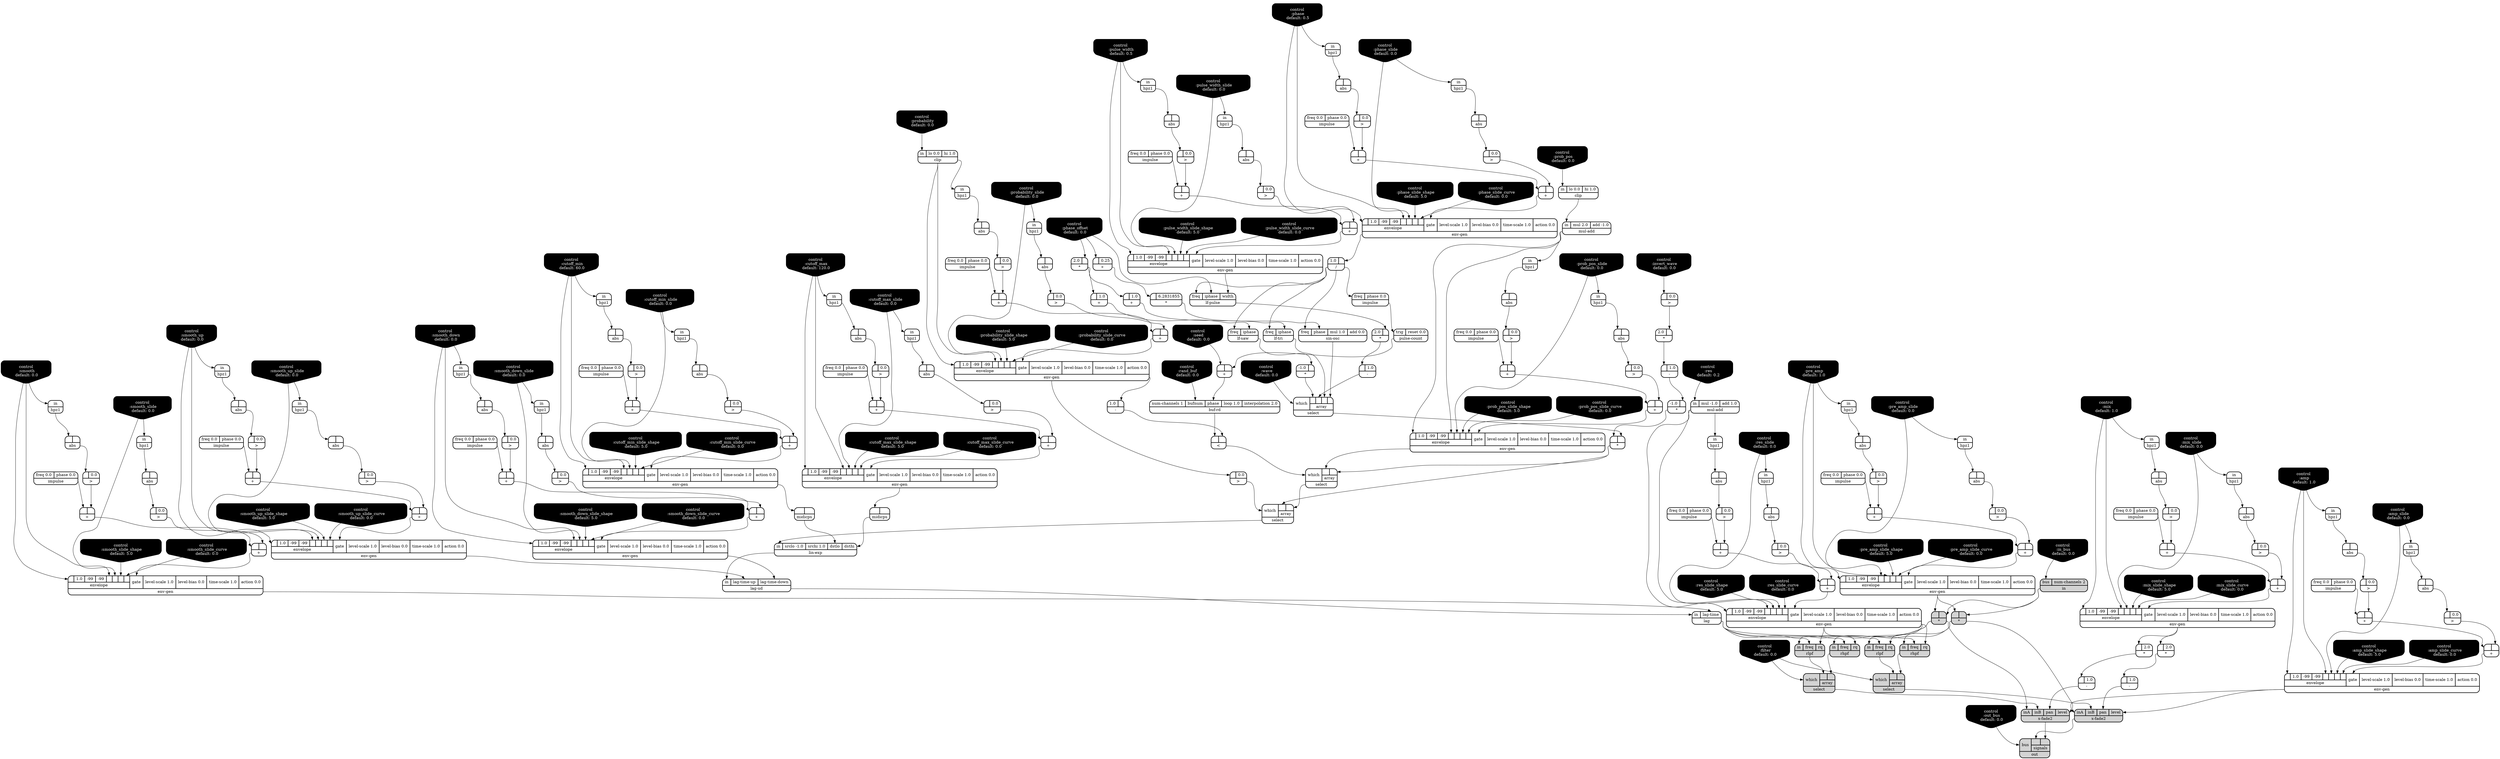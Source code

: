 digraph synthdef {
114 [label = "{{ <a> |<b> } |<__UG_NAME__>* }" style="filled, bold, rounded"  shape=record rankdir=LR];
150 [label = "{{ <a> 2.0|<b> } |<__UG_NAME__>* }" style="bold, rounded" shape=record rankdir=LR];
152 [label = "{{ <a> -1.0|<b> } |<__UG_NAME__>* }" style="bold, rounded" shape=record rankdir=LR];
170 [label = "{{ <a> 2.0|<b> } |<__UG_NAME__>* }" style="bold, rounded" shape=record rankdir=LR];
173 [label = "{{ <a> -1.0|<b> } |<__UG_NAME__>* }" style="bold, rounded" shape=record rankdir=LR];
184 [label = "{{ <a> 2.0|<b> } |<__UG_NAME__>* }" style="bold, rounded" shape=record rankdir=LR];
189 [label = "{{ <a> |<b> 6.2831855} |<__UG_NAME__>* }" style="bold, rounded" shape=record rankdir=LR];
192 [label = "{{ <a> |<b> } |<__UG_NAME__>* }" style="bold, rounded" shape=record rankdir=LR];
229 [label = "{{ <a> |<b> 2.0} |<__UG_NAME__>* }" style="bold, rounded" shape=record rankdir=LR];
232 [label = "{{ <a> |<b> } |<__UG_NAME__>* }" style="filled, bold, rounded"  shape=record rankdir=LR];
236 [label = "{{ <a> |<b> 2.0} |<__UG_NAME__>* }" style="bold, rounded" shape=record rankdir=LR];
65 [label = "{{ <a> |<b> } |<__UG_NAME__>+ }" style="bold, rounded" shape=record rankdir=LR];
69 [label = "{{ <a> |<b> } |<__UG_NAME__>+ }" style="bold, rounded" shape=record rankdir=LR];
79 [label = "{{ <a> |<b> } |<__UG_NAME__>+ }" style="bold, rounded" shape=record rankdir=LR];
83 [label = "{{ <a> |<b> } |<__UG_NAME__>+ }" style="bold, rounded" shape=record rankdir=LR];
95 [label = "{{ <a> |<b> } |<__UG_NAME__>+ }" style="bold, rounded" shape=record rankdir=LR];
99 [label = "{{ <a> |<b> } |<__UG_NAME__>+ }" style="bold, rounded" shape=record rankdir=LR];
107 [label = "{{ <a> |<b> } |<__UG_NAME__>+ }" style="bold, rounded" shape=record rankdir=LR];
111 [label = "{{ <a> |<b> } |<__UG_NAME__>+ }" style="bold, rounded" shape=record rankdir=LR];
118 [label = "{{ <a> |<b> } |<__UG_NAME__>+ }" style="bold, rounded" shape=record rankdir=LR];
119 [label = "{{ <a> |<b> } |<__UG_NAME__>+ }" style="bold, rounded" shape=record rankdir=LR];
125 [label = "{{ <a> |<b> } |<__UG_NAME__>+ }" style="bold, rounded" shape=record rankdir=LR];
129 [label = "{{ <a> |<b> } |<__UG_NAME__>+ }" style="bold, rounded" shape=record rankdir=LR];
133 [label = "{{ <a> |<b> } |<__UG_NAME__>+ }" style="bold, rounded" shape=record rankdir=LR];
137 [label = "{{ <a> |<b> } |<__UG_NAME__>+ }" style="bold, rounded" shape=record rankdir=LR];
142 [label = "{{ <a> |<b> } |<__UG_NAME__>+ }" style="bold, rounded" shape=record rankdir=LR];
146 [label = "{{ <a> |<b> } |<__UG_NAME__>+ }" style="bold, rounded" shape=record rankdir=LR];
159 [label = "{{ <a> |<b> } |<__UG_NAME__>+ }" style="bold, rounded" shape=record rankdir=LR];
166 [label = "{{ <a> |<b> } |<__UG_NAME__>+ }" style="bold, rounded" shape=record rankdir=LR];
167 [label = "{{ <a> |<b> } |<__UG_NAME__>+ }" style="bold, rounded" shape=record rankdir=LR];
171 [label = "{{ <a> |<b> 1.0} |<__UG_NAME__>+ }" style="bold, rounded" shape=record rankdir=LR];
177 [label = "{{ <a> |<b> } |<__UG_NAME__>+ }" style="bold, rounded" shape=record rankdir=LR];
181 [label = "{{ <a> |<b> } |<__UG_NAME__>+ }" style="bold, rounded" shape=record rankdir=LR];
186 [label = "{{ <a> |<b> 1.0} |<__UG_NAME__>+ }" style="bold, rounded" shape=record rankdir=LR];
188 [label = "{{ <a> |<b> 0.25} |<__UG_NAME__>+ }" style="bold, rounded" shape=record rankdir=LR];
194 [label = "{{ <a> |<b> } |<__UG_NAME__>+ }" style="bold, rounded" shape=record rankdir=LR];
204 [label = "{{ <a> |<b> } |<__UG_NAME__>+ }" style="bold, rounded" shape=record rankdir=LR];
208 [label = "{{ <a> |<b> } |<__UG_NAME__>+ }" style="bold, rounded" shape=record rankdir=LR];
214 [label = "{{ <a> |<b> } |<__UG_NAME__>+ }" style="bold, rounded" shape=record rankdir=LR];
220 [label = "{{ <a> |<b> } |<__UG_NAME__>+ }" style="bold, rounded" shape=record rankdir=LR];
224 [label = "{{ <a> |<b> } |<__UG_NAME__>+ }" style="bold, rounded" shape=record rankdir=LR];
151 [label = "{{ <a> |<b> 1.0} |<__UG_NAME__>- }" style="bold, rounded" shape=record rankdir=LR];
185 [label = "{{ <a> |<b> 1.0} |<__UG_NAME__>- }" style="bold, rounded" shape=record rankdir=LR];
196 [label = "{{ <a> 1.0|<b> } |<__UG_NAME__>- }" style="bold, rounded" shape=record rankdir=LR];
230 [label = "{{ <a> |<b> 1.0} |<__UG_NAME__>- }" style="bold, rounded" shape=record rankdir=LR];
237 [label = "{{ <a> |<b> 1.0} |<__UG_NAME__>- }" style="bold, rounded" shape=record rankdir=LR];
148 [label = "{{ <a> 1.0|<b> } |<__UG_NAME__>/ }" style="bold, rounded" shape=record rankdir=LR];
197 [label = "{{ <a> |<b> } |<__UG_NAME__>\< }" style="bold, rounded" shape=record rankdir=LR];
64 [label = "{{ <a> |<b> 0.0} |<__UG_NAME__>\> }" style="bold, rounded" shape=record rankdir=LR];
68 [label = "{{ <a> |<b> 0.0} |<__UG_NAME__>\> }" style="bold, rounded" shape=record rankdir=LR];
71 [label = "{{ <a> |<b> 0.0} |<__UG_NAME__>\> }" style="bold, rounded" shape=record rankdir=LR];
78 [label = "{{ <a> |<b> 0.0} |<__UG_NAME__>\> }" style="bold, rounded" shape=record rankdir=LR];
82 [label = "{{ <a> |<b> 0.0} |<__UG_NAME__>\> }" style="bold, rounded" shape=record rankdir=LR];
87 [label = "{{ <a> |<b> 0.0} |<__UG_NAME__>\> }" style="bold, rounded" shape=record rankdir=LR];
90 [label = "{{ <a> |<b> 0.0} |<__UG_NAME__>\> }" style="bold, rounded" shape=record rankdir=LR];
94 [label = "{{ <a> |<b> 0.0} |<__UG_NAME__>\> }" style="bold, rounded" shape=record rankdir=LR];
98 [label = "{{ <a> |<b> 0.0} |<__UG_NAME__>\> }" style="bold, rounded" shape=record rankdir=LR];
106 [label = "{{ <a> |<b> 0.0} |<__UG_NAME__>\> }" style="bold, rounded" shape=record rankdir=LR];
110 [label = "{{ <a> |<b> 0.0} |<__UG_NAME__>\> }" style="bold, rounded" shape=record rankdir=LR];
117 [label = "{{ <a> |<b> 0.0} |<__UG_NAME__>\> }" style="bold, rounded" shape=record rankdir=LR];
124 [label = "{{ <a> |<b> 0.0} |<__UG_NAME__>\> }" style="bold, rounded" shape=record rankdir=LR];
128 [label = "{{ <a> |<b> 0.0} |<__UG_NAME__>\> }" style="bold, rounded" shape=record rankdir=LR];
132 [label = "{{ <a> |<b> 0.0} |<__UG_NAME__>\> }" style="bold, rounded" shape=record rankdir=LR];
136 [label = "{{ <a> |<b> 0.0} |<__UG_NAME__>\> }" style="bold, rounded" shape=record rankdir=LR];
141 [label = "{{ <a> |<b> 0.0} |<__UG_NAME__>\> }" style="bold, rounded" shape=record rankdir=LR];
145 [label = "{{ <a> |<b> 0.0} |<__UG_NAME__>\> }" style="bold, rounded" shape=record rankdir=LR];
158 [label = "{{ <a> |<b> 0.0} |<__UG_NAME__>\> }" style="bold, rounded" shape=record rankdir=LR];
165 [label = "{{ <a> |<b> 0.0} |<__UG_NAME__>\> }" style="bold, rounded" shape=record rankdir=LR];
169 [label = "{{ <a> |<b> 0.0} |<__UG_NAME__>\> }" style="bold, rounded" shape=record rankdir=LR];
176 [label = "{{ <a> |<b> 0.0} |<__UG_NAME__>\> }" style="bold, rounded" shape=record rankdir=LR];
180 [label = "{{ <a> |<b> 0.0} |<__UG_NAME__>\> }" style="bold, rounded" shape=record rankdir=LR];
203 [label = "{{ <a> |<b> 0.0} |<__UG_NAME__>\> }" style="bold, rounded" shape=record rankdir=LR];
207 [label = "{{ <a> |<b> 0.0} |<__UG_NAME__>\> }" style="bold, rounded" shape=record rankdir=LR];
213 [label = "{{ <a> |<b> 0.0} |<__UG_NAME__>\> }" style="bold, rounded" shape=record rankdir=LR];
219 [label = "{{ <a> |<b> 0.0} |<__UG_NAME__>\> }" style="bold, rounded" shape=record rankdir=LR];
223 [label = "{{ <a> |<b> 0.0} |<__UG_NAME__>\> }" style="bold, rounded" shape=record rankdir=LR];
63 [label = "{{ <a> |<b> } |<__UG_NAME__>abs }" style="bold, rounded" shape=record rankdir=LR];
67 [label = "{{ <a> |<b> } |<__UG_NAME__>abs }" style="bold, rounded" shape=record rankdir=LR];
77 [label = "{{ <a> |<b> } |<__UG_NAME__>abs }" style="bold, rounded" shape=record rankdir=LR];
81 [label = "{{ <a> |<b> } |<__UG_NAME__>abs }" style="bold, rounded" shape=record rankdir=LR];
86 [label = "{{ <a> |<b> } |<__UG_NAME__>abs }" style="bold, rounded" shape=record rankdir=LR];
89 [label = "{{ <a> |<b> } |<__UG_NAME__>abs }" style="bold, rounded" shape=record rankdir=LR];
93 [label = "{{ <a> |<b> } |<__UG_NAME__>abs }" style="bold, rounded" shape=record rankdir=LR];
97 [label = "{{ <a> |<b> } |<__UG_NAME__>abs }" style="bold, rounded" shape=record rankdir=LR];
102 [label = "{{ <a> |<b> } |<__UG_NAME__>abs }" style="bold, rounded" shape=record rankdir=LR];
105 [label = "{{ <a> |<b> } |<__UG_NAME__>abs }" style="bold, rounded" shape=record rankdir=LR];
109 [label = "{{ <a> |<b> } |<__UG_NAME__>abs }" style="bold, rounded" shape=record rankdir=LR];
115 [label = "{{ <a> |<b> } |<__UG_NAME__>abs }" style="bold, rounded" shape=record rankdir=LR];
123 [label = "{{ <a> |<b> } |<__UG_NAME__>abs }" style="bold, rounded" shape=record rankdir=LR];
127 [label = "{{ <a> |<b> } |<__UG_NAME__>abs }" style="bold, rounded" shape=record rankdir=LR];
135 [label = "{{ <a> |<b> } |<__UG_NAME__>abs }" style="bold, rounded" shape=record rankdir=LR];
140 [label = "{{ <a> |<b> } |<__UG_NAME__>abs }" style="bold, rounded" shape=record rankdir=LR];
144 [label = "{{ <a> |<b> } |<__UG_NAME__>abs }" style="bold, rounded" shape=record rankdir=LR];
157 [label = "{{ <a> |<b> } |<__UG_NAME__>abs }" style="bold, rounded" shape=record rankdir=LR];
164 [label = "{{ <a> |<b> } |<__UG_NAME__>abs }" style="bold, rounded" shape=record rankdir=LR];
175 [label = "{{ <a> |<b> } |<__UG_NAME__>abs }" style="bold, rounded" shape=record rankdir=LR];
179 [label = "{{ <a> |<b> } |<__UG_NAME__>abs }" style="bold, rounded" shape=record rankdir=LR];
202 [label = "{{ <a> |<b> } |<__UG_NAME__>abs }" style="bold, rounded" shape=record rankdir=LR];
206 [label = "{{ <a> |<b> } |<__UG_NAME__>abs }" style="bold, rounded" shape=record rankdir=LR];
212 [label = "{{ <a> |<b> } |<__UG_NAME__>abs }" style="bold, rounded" shape=record rankdir=LR];
218 [label = "{{ <a> |<b> } |<__UG_NAME__>abs }" style="bold, rounded" shape=record rankdir=LR];
222 [label = "{{ <a> |<b> } |<__UG_NAME__>abs }" style="bold, rounded" shape=record rankdir=LR];
195 [label = "{{ <num____channels> num-channels 1|<bufnum> bufnum|<phase> phase|<loop> loop 1.0|<interpolation> interpolation 2.0} |<__UG_NAME__>buf-rd }" style="bold, rounded" shape=record rankdir=LR];
73 [label = "{{ <in> in|<lo> lo 0.0|<hi> hi 1.0} |<__UG_NAME__>clip }" style="bold, rounded" shape=record rankdir=LR];
162 [label = "{{ <in> in|<lo> lo 0.0|<hi> hi 1.0} |<__UG_NAME__>clip }" style="bold, rounded" shape=record rankdir=LR];
0 [label = "control
 :amp
 default: 1.0" shape=invhouse style="rounded, filled, bold" fillcolor=black fontcolor=white ]; 
1 [label = "control
 :amp_slide
 default: 0.0" shape=invhouse style="rounded, filled, bold" fillcolor=black fontcolor=white ]; 
2 [label = "control
 :amp_slide_shape
 default: 5.0" shape=invhouse style="rounded, filled, bold" fillcolor=black fontcolor=white ]; 
3 [label = "control
 :amp_slide_curve
 default: 0.0" shape=invhouse style="rounded, filled, bold" fillcolor=black fontcolor=white ]; 
4 [label = "control
 :mix
 default: 1.0" shape=invhouse style="rounded, filled, bold" fillcolor=black fontcolor=white ]; 
5 [label = "control
 :mix_slide
 default: 0.0" shape=invhouse style="rounded, filled, bold" fillcolor=black fontcolor=white ]; 
6 [label = "control
 :mix_slide_shape
 default: 5.0" shape=invhouse style="rounded, filled, bold" fillcolor=black fontcolor=white ]; 
7 [label = "control
 :mix_slide_curve
 default: 0.0" shape=invhouse style="rounded, filled, bold" fillcolor=black fontcolor=white ]; 
8 [label = "control
 :pre_amp
 default: 1.0" shape=invhouse style="rounded, filled, bold" fillcolor=black fontcolor=white ]; 
9 [label = "control
 :pre_amp_slide
 default: 0.0" shape=invhouse style="rounded, filled, bold" fillcolor=black fontcolor=white ]; 
10 [label = "control
 :pre_amp_slide_shape
 default: 5.0" shape=invhouse style="rounded, filled, bold" fillcolor=black fontcolor=white ]; 
11 [label = "control
 :pre_amp_slide_curve
 default: 0.0" shape=invhouse style="rounded, filled, bold" fillcolor=black fontcolor=white ]; 
12 [label = "control
 :phase
 default: 0.5" shape=invhouse style="rounded, filled, bold" fillcolor=black fontcolor=white ]; 
13 [label = "control
 :phase_slide
 default: 0.0" shape=invhouse style="rounded, filled, bold" fillcolor=black fontcolor=white ]; 
14 [label = "control
 :phase_slide_shape
 default: 5.0" shape=invhouse style="rounded, filled, bold" fillcolor=black fontcolor=white ]; 
15 [label = "control
 :phase_slide_curve
 default: 0.0" shape=invhouse style="rounded, filled, bold" fillcolor=black fontcolor=white ]; 
16 [label = "control
 :cutoff_min
 default: 60.0" shape=invhouse style="rounded, filled, bold" fillcolor=black fontcolor=white ]; 
17 [label = "control
 :cutoff_min_slide
 default: 0.0" shape=invhouse style="rounded, filled, bold" fillcolor=black fontcolor=white ]; 
18 [label = "control
 :cutoff_min_slide_shape
 default: 5.0" shape=invhouse style="rounded, filled, bold" fillcolor=black fontcolor=white ]; 
19 [label = "control
 :cutoff_min_slide_curve
 default: 0.0" shape=invhouse style="rounded, filled, bold" fillcolor=black fontcolor=white ]; 
20 [label = "control
 :cutoff_max
 default: 120.0" shape=invhouse style="rounded, filled, bold" fillcolor=black fontcolor=white ]; 
21 [label = "control
 :cutoff_max_slide
 default: 0.0" shape=invhouse style="rounded, filled, bold" fillcolor=black fontcolor=white ]; 
22 [label = "control
 :cutoff_max_slide_shape
 default: 5.0" shape=invhouse style="rounded, filled, bold" fillcolor=black fontcolor=white ]; 
23 [label = "control
 :cutoff_max_slide_curve
 default: 0.0" shape=invhouse style="rounded, filled, bold" fillcolor=black fontcolor=white ]; 
24 [label = "control
 :res
 default: 0.2" shape=invhouse style="rounded, filled, bold" fillcolor=black fontcolor=white ]; 
25 [label = "control
 :res_slide
 default: 0.0" shape=invhouse style="rounded, filled, bold" fillcolor=black fontcolor=white ]; 
26 [label = "control
 :res_slide_shape
 default: 5.0" shape=invhouse style="rounded, filled, bold" fillcolor=black fontcolor=white ]; 
27 [label = "control
 :res_slide_curve
 default: 0.0" shape=invhouse style="rounded, filled, bold" fillcolor=black fontcolor=white ]; 
28 [label = "control
 :pulse_width
 default: 0.5" shape=invhouse style="rounded, filled, bold" fillcolor=black fontcolor=white ]; 
29 [label = "control
 :pulse_width_slide
 default: 0.0" shape=invhouse style="rounded, filled, bold" fillcolor=black fontcolor=white ]; 
30 [label = "control
 :pulse_width_slide_shape
 default: 5.0" shape=invhouse style="rounded, filled, bold" fillcolor=black fontcolor=white ]; 
31 [label = "control
 :pulse_width_slide_curve
 default: 0.0" shape=invhouse style="rounded, filled, bold" fillcolor=black fontcolor=white ]; 
32 [label = "control
 :filter
 default: 0.0" shape=invhouse style="rounded, filled, bold" fillcolor=black fontcolor=white ]; 
33 [label = "control
 :smooth
 default: 0.0" shape=invhouse style="rounded, filled, bold" fillcolor=black fontcolor=white ]; 
34 [label = "control
 :smooth_slide
 default: 0.0" shape=invhouse style="rounded, filled, bold" fillcolor=black fontcolor=white ]; 
35 [label = "control
 :smooth_slide_shape
 default: 5.0" shape=invhouse style="rounded, filled, bold" fillcolor=black fontcolor=white ]; 
36 [label = "control
 :smooth_slide_curve
 default: 0.0" shape=invhouse style="rounded, filled, bold" fillcolor=black fontcolor=white ]; 
37 [label = "control
 :smooth_up
 default: 0.0" shape=invhouse style="rounded, filled, bold" fillcolor=black fontcolor=white ]; 
38 [label = "control
 :smooth_up_slide
 default: 0.0" shape=invhouse style="rounded, filled, bold" fillcolor=black fontcolor=white ]; 
39 [label = "control
 :smooth_up_slide_shape
 default: 5.0" shape=invhouse style="rounded, filled, bold" fillcolor=black fontcolor=white ]; 
40 [label = "control
 :smooth_up_slide_curve
 default: 0.0" shape=invhouse style="rounded, filled, bold" fillcolor=black fontcolor=white ]; 
41 [label = "control
 :smooth_down
 default: 0.0" shape=invhouse style="rounded, filled, bold" fillcolor=black fontcolor=white ]; 
42 [label = "control
 :smooth_down_slide
 default: 0.0" shape=invhouse style="rounded, filled, bold" fillcolor=black fontcolor=white ]; 
43 [label = "control
 :smooth_down_slide_shape
 default: 5.0" shape=invhouse style="rounded, filled, bold" fillcolor=black fontcolor=white ]; 
44 [label = "control
 :smooth_down_slide_curve
 default: 0.0" shape=invhouse style="rounded, filled, bold" fillcolor=black fontcolor=white ]; 
45 [label = "control
 :phase_offset
 default: 0.0" shape=invhouse style="rounded, filled, bold" fillcolor=black fontcolor=white ]; 
46 [label = "control
 :wave
 default: 0.0" shape=invhouse style="rounded, filled, bold" fillcolor=black fontcolor=white ]; 
47 [label = "control
 :invert_wave
 default: 0.0" shape=invhouse style="rounded, filled, bold" fillcolor=black fontcolor=white ]; 
48 [label = "control
 :probability
 default: 0.0" shape=invhouse style="rounded, filled, bold" fillcolor=black fontcolor=white ]; 
49 [label = "control
 :probability_slide
 default: 0.0" shape=invhouse style="rounded, filled, bold" fillcolor=black fontcolor=white ]; 
50 [label = "control
 :probability_slide_shape
 default: 5.0" shape=invhouse style="rounded, filled, bold" fillcolor=black fontcolor=white ]; 
51 [label = "control
 :probability_slide_curve
 default: 0.0" shape=invhouse style="rounded, filled, bold" fillcolor=black fontcolor=white ]; 
52 [label = "control
 :prob_pos
 default: 0.0" shape=invhouse style="rounded, filled, bold" fillcolor=black fontcolor=white ]; 
53 [label = "control
 :prob_pos_slide
 default: 0.0" shape=invhouse style="rounded, filled, bold" fillcolor=black fontcolor=white ]; 
54 [label = "control
 :prob_pos_slide_shape
 default: 5.0" shape=invhouse style="rounded, filled, bold" fillcolor=black fontcolor=white ]; 
55 [label = "control
 :prob_pos_slide_curve
 default: 0.0" shape=invhouse style="rounded, filled, bold" fillcolor=black fontcolor=white ]; 
56 [label = "control
 :seed
 default: 0.0" shape=invhouse style="rounded, filled, bold" fillcolor=black fontcolor=white ]; 
57 [label = "control
 :rand_buf
 default: 0.0" shape=invhouse style="rounded, filled, bold" fillcolor=black fontcolor=white ]; 
58 [label = "control
 :in_bus
 default: 0.0" shape=invhouse style="rounded, filled, bold" fillcolor=black fontcolor=white ]; 
59 [label = "control
 :out_bus
 default: 0.0" shape=invhouse style="rounded, filled, bold" fillcolor=black fontcolor=white ]; 
70 [label = "{{ {{<envelope___mul____add___0>|1.0|-99|-99|<envelope___mul____add___4>|<envelope___control___5>|<envelope___control___6>|<envelope___control___7>}|envelope}|<gate> gate|<level____scale> level-scale 1.0|<level____bias> level-bias 0.0|<time____scale> time-scale 1.0|<action> action 0.0} |<__UG_NAME__>env-gen }" style="bold, rounded" shape=record rankdir=LR];
84 [label = "{{ {{<envelope___control___0>|1.0|-99|-99|<envelope___control___4>|<envelope___control___5>|<envelope___control___6>|<envelope___control___7>}|envelope}|<gate> gate|<level____scale> level-scale 1.0|<level____bias> level-bias 0.0|<time____scale> time-scale 1.0|<action> action 0.0} |<__UG_NAME__>env-gen }" style="bold, rounded" shape=record rankdir=LR];
100 [label = "{{ {{<envelope___control___0>|1.0|-99|-99|<envelope___control___4>|<envelope___control___5>|<envelope___control___6>|<envelope___control___7>}|envelope}|<gate> gate|<level____scale> level-scale 1.0|<level____bias> level-bias 0.0|<time____scale> time-scale 1.0|<action> action 0.0} |<__UG_NAME__>env-gen }" style="bold, rounded" shape=record rankdir=LR];
112 [label = "{{ {{<envelope___control___0>|1.0|-99|-99|<envelope___control___4>|<envelope___control___5>|<envelope___control___6>|<envelope___control___7>}|envelope}|<gate> gate|<level____scale> level-scale 1.0|<level____bias> level-bias 0.0|<time____scale> time-scale 1.0|<action> action 0.0} |<__UG_NAME__>env-gen }" style="bold, rounded" shape=record rankdir=LR];
120 [label = "{{ {{<envelope___control___0>|1.0|-99|-99|<envelope___control___4>|<envelope___control___5>|<envelope___control___6>|<envelope___control___7>}|envelope}|<gate> gate|<level____scale> level-scale 1.0|<level____bias> level-bias 0.0|<time____scale> time-scale 1.0|<action> action 0.0} |<__UG_NAME__>env-gen }" style="bold, rounded" shape=record rankdir=LR];
147 [label = "{{ {{<envelope___control___0>|1.0|-99|-99|<envelope___control___4>|<envelope___control___5>|<envelope___control___6>|<envelope___control___7>}|envelope}|<gate> gate|<level____scale> level-scale 1.0|<level____bias> level-bias 0.0|<time____scale> time-scale 1.0|<action> action 0.0} |<__UG_NAME__>env-gen }" style="bold, rounded" shape=record rankdir=LR];
154 [label = "{{ {{<envelope___mul____add___0>|1.0|-99|-99|<envelope___mul____add___4>|<envelope___control___5>|<envelope___control___6>|<envelope___control___7>}|envelope}|<gate> gate|<level____scale> level-scale 1.0|<level____bias> level-bias 0.0|<time____scale> time-scale 1.0|<action> action 0.0} |<__UG_NAME__>env-gen }" style="bold, rounded" shape=record rankdir=LR];
168 [label = "{{ {{<envelope___clip___0>|1.0|-99|-99|<envelope___clip___4>|<envelope___control___5>|<envelope___control___6>|<envelope___control___7>}|envelope}|<gate> gate|<level____scale> level-scale 1.0|<level____bias> level-bias 0.0|<time____scale> time-scale 1.0|<action> action 0.0} |<__UG_NAME__>env-gen }" style="bold, rounded" shape=record rankdir=LR];
182 [label = "{{ {{<envelope___control___0>|1.0|-99|-99|<envelope___control___4>|<envelope___control___5>|<envelope___control___6>|<envelope___control___7>}|envelope}|<gate> gate|<level____scale> level-scale 1.0|<level____bias> level-bias 0.0|<time____scale> time-scale 1.0|<action> action 0.0} |<__UG_NAME__>env-gen }" style="bold, rounded" shape=record rankdir=LR];
209 [label = "{{ {{<envelope___control___0>|1.0|-99|-99|<envelope___control___4>|<envelope___control___5>|<envelope___control___6>|<envelope___control___7>}|envelope}|<gate> gate|<level____scale> level-scale 1.0|<level____bias> level-bias 0.0|<time____scale> time-scale 1.0|<action> action 0.0} |<__UG_NAME__>env-gen }" style="bold, rounded" shape=record rankdir=LR];
215 [label = "{{ {{<envelope___control___0>|1.0|-99|-99|<envelope___control___4>|<envelope___control___5>|<envelope___control___6>|<envelope___control___7>}|envelope}|<gate> gate|<level____scale> level-scale 1.0|<level____bias> level-bias 0.0|<time____scale> time-scale 1.0|<action> action 0.0} |<__UG_NAME__>env-gen }" style="bold, rounded" shape=record rankdir=LR];
225 [label = "{{ {{<envelope___control___0>|1.0|-99|-99|<envelope___control___4>|<envelope___control___5>|<envelope___control___6>|<envelope___control___7>}|envelope}|<gate> gate|<level____scale> level-scale 1.0|<level____bias> level-bias 0.0|<time____scale> time-scale 1.0|<action> action 0.0} |<__UG_NAME__>env-gen }" style="bold, rounded" shape=record rankdir=LR];
238 [label = "{{ {{<envelope___control___0>|1.0|-99|-99|<envelope___control___4>|<envelope___control___5>|<envelope___control___6>|<envelope___control___7>}|envelope}|<gate> gate|<level____scale> level-scale 1.0|<level____bias> level-bias 0.0|<time____scale> time-scale 1.0|<action> action 0.0} |<__UG_NAME__>env-gen }" style="bold, rounded" shape=record rankdir=LR];
62 [label = "{{ <in> in} |<__UG_NAME__>hpz1 }" style="bold, rounded" shape=record rankdir=LR];
66 [label = "{{ <in> in} |<__UG_NAME__>hpz1 }" style="bold, rounded" shape=record rankdir=LR];
72 [label = "{{ <in> in} |<__UG_NAME__>hpz1 }" style="bold, rounded" shape=record rankdir=LR];
75 [label = "{{ <in> in} |<__UG_NAME__>hpz1 }" style="bold, rounded" shape=record rankdir=LR];
80 [label = "{{ <in> in} |<__UG_NAME__>hpz1 }" style="bold, rounded" shape=record rankdir=LR];
85 [label = "{{ <in> in} |<__UG_NAME__>hpz1 }" style="bold, rounded" shape=record rankdir=LR];
88 [label = "{{ <in> in} |<__UG_NAME__>hpz1 }" style="bold, rounded" shape=record rankdir=LR];
92 [label = "{{ <in> in} |<__UG_NAME__>hpz1 }" style="bold, rounded" shape=record rankdir=LR];
96 [label = "{{ <in> in} |<__UG_NAME__>hpz1 }" style="bold, rounded" shape=record rankdir=LR];
101 [label = "{{ <in> in} |<__UG_NAME__>hpz1 }" style="bold, rounded" shape=record rankdir=LR];
104 [label = "{{ <in> in} |<__UG_NAME__>hpz1 }" style="bold, rounded" shape=record rankdir=LR];
108 [label = "{{ <in> in} |<__UG_NAME__>hpz1 }" style="bold, rounded" shape=record rankdir=LR];
122 [label = "{{ <in> in} |<__UG_NAME__>hpz1 }" style="bold, rounded" shape=record rankdir=LR];
126 [label = "{{ <in> in} |<__UG_NAME__>hpz1 }" style="bold, rounded" shape=record rankdir=LR];
130 [label = "{{ <in> in} |<__UG_NAME__>hpz1 }" style="bold, rounded" shape=record rankdir=LR];
134 [label = "{{ <in> in} |<__UG_NAME__>hpz1 }" style="bold, rounded" shape=record rankdir=LR];
139 [label = "{{ <in> in} |<__UG_NAME__>hpz1 }" style="bold, rounded" shape=record rankdir=LR];
143 [label = "{{ <in> in} |<__UG_NAME__>hpz1 }" style="bold, rounded" shape=record rankdir=LR];
153 [label = "{{ <in> in} |<__UG_NAME__>hpz1 }" style="bold, rounded" shape=record rankdir=LR];
156 [label = "{{ <in> in} |<__UG_NAME__>hpz1 }" style="bold, rounded" shape=record rankdir=LR];
160 [label = "{{ <in> in} |<__UG_NAME__>hpz1 }" style="bold, rounded" shape=record rankdir=LR];
163 [label = "{{ <in> in} |<__UG_NAME__>hpz1 }" style="bold, rounded" shape=record rankdir=LR];
178 [label = "{{ <in> in} |<__UG_NAME__>hpz1 }" style="bold, rounded" shape=record rankdir=LR];
205 [label = "{{ <in> in} |<__UG_NAME__>hpz1 }" style="bold, rounded" shape=record rankdir=LR];
217 [label = "{{ <in> in} |<__UG_NAME__>hpz1 }" style="bold, rounded" shape=record rankdir=LR];
221 [label = "{{ <in> in} |<__UG_NAME__>hpz1 }" style="bold, rounded" shape=record rankdir=LR];
60 [label = "{{ <freq> freq 0.0|<phase> phase 0.0} |<__UG_NAME__>impulse }" style="bold, rounded" shape=record rankdir=LR];
76 [label = "{{ <freq> freq 0.0|<phase> phase 0.0} |<__UG_NAME__>impulse }" style="bold, rounded" shape=record rankdir=LR];
91 [label = "{{ <freq> freq 0.0|<phase> phase 0.0} |<__UG_NAME__>impulse }" style="bold, rounded" shape=record rankdir=LR];
103 [label = "{{ <freq> freq 0.0|<phase> phase 0.0} |<__UG_NAME__>impulse }" style="bold, rounded" shape=record rankdir=LR];
116 [label = "{{ <freq> freq 0.0|<phase> phase 0.0} |<__UG_NAME__>impulse }" style="bold, rounded" shape=record rankdir=LR];
121 [label = "{{ <freq> freq 0.0|<phase> phase 0.0} |<__UG_NAME__>impulse }" style="bold, rounded" shape=record rankdir=LR];
131 [label = "{{ <freq> freq 0.0|<phase> phase 0.0} |<__UG_NAME__>impulse }" style="bold, rounded" shape=record rankdir=LR];
138 [label = "{{ <freq> freq 0.0|<phase> phase 0.0} |<__UG_NAME__>impulse }" style="bold, rounded" shape=record rankdir=LR];
149 [label = "{{ <freq> freq|<phase> phase 0.0} |<__UG_NAME__>impulse }" style="bold, rounded" shape=record rankdir=LR];
155 [label = "{{ <freq> freq 0.0|<phase> phase 0.0} |<__UG_NAME__>impulse }" style="bold, rounded" shape=record rankdir=LR];
161 [label = "{{ <freq> freq 0.0|<phase> phase 0.0} |<__UG_NAME__>impulse }" style="bold, rounded" shape=record rankdir=LR];
174 [label = "{{ <freq> freq 0.0|<phase> phase 0.0} |<__UG_NAME__>impulse }" style="bold, rounded" shape=record rankdir=LR];
201 [label = "{{ <freq> freq 0.0|<phase> phase 0.0} |<__UG_NAME__>impulse }" style="bold, rounded" shape=record rankdir=LR];
216 [label = "{{ <freq> freq 0.0|<phase> phase 0.0} |<__UG_NAME__>impulse }" style="bold, rounded" shape=record rankdir=LR];
113 [label = "{{ <bus> bus|<num____channels> num-channels 2} |<__UG_NAME__>in }" style="filled, bold, rounded"  shape=record rankdir=LR];
227 [label = "{{ <in> in|<lag____time> lag-time} |<__UG_NAME__>lag }" style="bold, rounded" shape=record rankdir=LR];
226 [label = "{{ <in> in|<lag____time____up> lag-time-up|<lag____time____down> lag-time-down} |<__UG_NAME__>lag-ud }" style="bold, rounded" shape=record rankdir=LR];
183 [label = "{{ <freq> freq|<iphase> iphase|<width> width} |<__UG_NAME__>lf-pulse }" style="bold, rounded" shape=record rankdir=LR];
172 [label = "{{ <freq> freq|<iphase> iphase} |<__UG_NAME__>lf-saw }" style="bold, rounded" shape=record rankdir=LR];
187 [label = "{{ <freq> freq|<iphase> iphase} |<__UG_NAME__>lf-tri }" style="bold, rounded" shape=record rankdir=LR];
211 [label = "{{ <in> in|<srclo> srclo -1.0|<srchi> srchi 1.0|<dstlo> dstlo|<dsthi> dsthi} |<__UG_NAME__>lin-exp }" style="bold, rounded" shape=record rankdir=LR];
200 [label = "{{ <a> |<b> } |<__UG_NAME__>midicps }" style="bold, rounded" shape=record rankdir=LR];
210 [label = "{{ <a> |<b> } |<__UG_NAME__>midicps }" style="bold, rounded" shape=record rankdir=LR];
61 [label = "{{ <in> in|<mul> mul -1.0|<add> add 1.0} |<__UG_NAME__>mul-add }" style="bold, rounded" shape=record rankdir=LR];
74 [label = "{{ <in> in|<mul> mul 2.0|<add> add -1.0} |<__UG_NAME__>mul-add }" style="bold, rounded" shape=record rankdir=LR];
242 [label = "{{ <bus> bus|{{<signals___x____fade2___0>|<signals___x____fade2___1>}|signals}} |<__UG_NAME__>out }" style="filled, bold, rounded"  shape=record rankdir=LR];
193 [label = "{{ <trig> trig|<reset> reset 0.0} |<__UG_NAME__>pulse-count }" style="bold, rounded" shape=record rankdir=LR];
228 [label = "{{ <in> in|<freq> freq|<rq> rq} |<__UG_NAME__>rhpf }" style="filled, bold, rounded"  shape=record rankdir=LR];
234 [label = "{{ <in> in|<freq> freq|<rq> rq} |<__UG_NAME__>rhpf }" style="filled, bold, rounded"  shape=record rankdir=LR];
231 [label = "{{ <in> in|<freq> freq|<rq> rq} |<__UG_NAME__>rlpf }" style="filled, bold, rounded"  shape=record rankdir=LR];
233 [label = "{{ <in> in|<freq> freq|<rq> rq} |<__UG_NAME__>rlpf }" style="filled, bold, rounded"  shape=record rankdir=LR];
191 [label = "{{ <which> which|{{<array___binary____op____u____gen___0>|<array___binary____op____u____gen___1>|<array___lf____tri___2>|<array___sin____osc___3>}|array}} |<__UG_NAME__>select }" style="bold, rounded" shape=record rankdir=LR];
198 [label = "{{ <which> which|{{<array___env____gen___0>|<array___binary____op____u____gen___1>}|array}} |<__UG_NAME__>select }" style="bold, rounded" shape=record rankdir=LR];
199 [label = "{{ <which> which|{{<array___binary____op____u____gen___0>|<array___select___1>}|array}} |<__UG_NAME__>select }" style="bold, rounded" shape=record rankdir=LR];
235 [label = "{{ <which> which|{{<array___rlpf___0>|<array___rhpf___1>}|array}} |<__UG_NAME__>select }" style="filled, bold, rounded"  shape=record rankdir=LR];
240 [label = "{{ <which> which|{{<array___rlpf___0>|<array___rhpf___1>}|array}} |<__UG_NAME__>select }" style="filled, bold, rounded"  shape=record rankdir=LR];
190 [label = "{{ <freq> freq|<phase> phase|<mul> mul 1.0|<add> add 0.0} |<__UG_NAME__>sin-osc }" style="bold, rounded" shape=record rankdir=LR];
239 [label = "{{ <ina> inA|<inb> inB|<pan> pan|<level> level} |<__UG_NAME__>x-fade2 }" style="filled, bold, rounded"  shape=record rankdir=LR];
241 [label = "{{ <ina> inA|<inb> inB|<pan> pan|<level> level} |<__UG_NAME__>x-fade2 }" style="filled, bold, rounded"  shape=record rankdir=LR];

113:__UG_NAME__ -> 114:b ;
112:__UG_NAME__ -> 114:a ;
71:__UG_NAME__ -> 150:b ;
151:__UG_NAME__ -> 152:b ;
45:__UG_NAME__ -> 170:b ;
172:__UG_NAME__ -> 173:b ;
183:__UG_NAME__ -> 184:b ;
188:__UG_NAME__ -> 189:a ;
191:__UG_NAME__ -> 192:b ;
152:__UG_NAME__ -> 192:a ;
100:__UG_NAME__ -> 229:a ;
113:__UG_NAME__ -> 232:b ;
112:__UG_NAME__ -> 232:a ;
100:__UG_NAME__ -> 236:a ;
64:__UG_NAME__ -> 65:b ;
60:__UG_NAME__ -> 65:a ;
68:__UG_NAME__ -> 69:b ;
65:__UG_NAME__ -> 69:a ;
78:__UG_NAME__ -> 79:b ;
76:__UG_NAME__ -> 79:a ;
82:__UG_NAME__ -> 83:b ;
79:__UG_NAME__ -> 83:a ;
94:__UG_NAME__ -> 95:b ;
91:__UG_NAME__ -> 95:a ;
98:__UG_NAME__ -> 99:b ;
95:__UG_NAME__ -> 99:a ;
106:__UG_NAME__ -> 107:b ;
103:__UG_NAME__ -> 107:a ;
110:__UG_NAME__ -> 111:b ;
107:__UG_NAME__ -> 111:a ;
117:__UG_NAME__ -> 118:b ;
116:__UG_NAME__ -> 118:a ;
87:__UG_NAME__ -> 119:b ;
118:__UG_NAME__ -> 119:a ;
124:__UG_NAME__ -> 125:b ;
121:__UG_NAME__ -> 125:a ;
128:__UG_NAME__ -> 129:b ;
125:__UG_NAME__ -> 129:a ;
132:__UG_NAME__ -> 133:b ;
131:__UG_NAME__ -> 133:a ;
136:__UG_NAME__ -> 137:b ;
133:__UG_NAME__ -> 137:a ;
141:__UG_NAME__ -> 142:b ;
138:__UG_NAME__ -> 142:a ;
145:__UG_NAME__ -> 146:b ;
142:__UG_NAME__ -> 146:a ;
158:__UG_NAME__ -> 159:b ;
155:__UG_NAME__ -> 159:a ;
165:__UG_NAME__ -> 166:b ;
161:__UG_NAME__ -> 166:a ;
90:__UG_NAME__ -> 167:b ;
166:__UG_NAME__ -> 167:a ;
170:__UG_NAME__ -> 171:a ;
176:__UG_NAME__ -> 177:b ;
174:__UG_NAME__ -> 177:a ;
180:__UG_NAME__ -> 181:b ;
177:__UG_NAME__ -> 181:a ;
170:__UG_NAME__ -> 186:a ;
45:__UG_NAME__ -> 188:a ;
193:__UG_NAME__ -> 194:b ;
56:__UG_NAME__ -> 194:a ;
203:__UG_NAME__ -> 204:b ;
201:__UG_NAME__ -> 204:a ;
207:__UG_NAME__ -> 208:b ;
204:__UG_NAME__ -> 208:a ;
213:__UG_NAME__ -> 214:b ;
159:__UG_NAME__ -> 214:a ;
219:__UG_NAME__ -> 220:b ;
216:__UG_NAME__ -> 220:a ;
223:__UG_NAME__ -> 224:b ;
220:__UG_NAME__ -> 224:a ;
150:__UG_NAME__ -> 151:a ;
184:__UG_NAME__ -> 185:a ;
168:__UG_NAME__ -> 196:b ;
229:__UG_NAME__ -> 230:a ;
236:__UG_NAME__ -> 237:a ;
147:__UG_NAME__ -> 148:b ;
196:__UG_NAME__ -> 197:b ;
195:__UG_NAME__ -> 197:a ;
63:__UG_NAME__ -> 64:a ;
67:__UG_NAME__ -> 68:a ;
47:__UG_NAME__ -> 71:a ;
77:__UG_NAME__ -> 78:a ;
81:__UG_NAME__ -> 82:a ;
86:__UG_NAME__ -> 87:a ;
89:__UG_NAME__ -> 90:a ;
93:__UG_NAME__ -> 94:a ;
97:__UG_NAME__ -> 98:a ;
105:__UG_NAME__ -> 106:a ;
109:__UG_NAME__ -> 110:a ;
102:__UG_NAME__ -> 117:a ;
123:__UG_NAME__ -> 124:a ;
127:__UG_NAME__ -> 128:a ;
115:__UG_NAME__ -> 132:a ;
135:__UG_NAME__ -> 136:a ;
140:__UG_NAME__ -> 141:a ;
144:__UG_NAME__ -> 145:a ;
157:__UG_NAME__ -> 158:a ;
164:__UG_NAME__ -> 165:a ;
168:__UG_NAME__ -> 169:a ;
175:__UG_NAME__ -> 176:a ;
179:__UG_NAME__ -> 180:a ;
202:__UG_NAME__ -> 203:a ;
206:__UG_NAME__ -> 207:a ;
212:__UG_NAME__ -> 213:a ;
218:__UG_NAME__ -> 219:a ;
222:__UG_NAME__ -> 223:a ;
62:__UG_NAME__ -> 63:a ;
66:__UG_NAME__ -> 67:a ;
72:__UG_NAME__ -> 77:a ;
80:__UG_NAME__ -> 81:a ;
85:__UG_NAME__ -> 86:a ;
88:__UG_NAME__ -> 89:a ;
92:__UG_NAME__ -> 93:a ;
96:__UG_NAME__ -> 97:a ;
101:__UG_NAME__ -> 102:a ;
104:__UG_NAME__ -> 105:a ;
108:__UG_NAME__ -> 109:a ;
75:__UG_NAME__ -> 115:a ;
122:__UG_NAME__ -> 123:a ;
126:__UG_NAME__ -> 127:a ;
134:__UG_NAME__ -> 135:a ;
139:__UG_NAME__ -> 140:a ;
143:__UG_NAME__ -> 144:a ;
156:__UG_NAME__ -> 157:a ;
163:__UG_NAME__ -> 164:a ;
160:__UG_NAME__ -> 175:a ;
178:__UG_NAME__ -> 179:a ;
153:__UG_NAME__ -> 202:a ;
205:__UG_NAME__ -> 206:a ;
130:__UG_NAME__ -> 212:a ;
217:__UG_NAME__ -> 218:a ;
221:__UG_NAME__ -> 222:a ;
194:__UG_NAME__ -> 195:phase ;
57:__UG_NAME__ -> 195:bufnum ;
52:__UG_NAME__ -> 73:in ;
48:__UG_NAME__ -> 162:in ;
69:__UG_NAME__ -> 70:gate ;
61:__UG_NAME__ -> 70:envelope___mul____add___0 ;
61:__UG_NAME__ -> 70:envelope___mul____add___4 ;
25:__UG_NAME__ -> 70:envelope___control___5 ;
26:__UG_NAME__ -> 70:envelope___control___6 ;
27:__UG_NAME__ -> 70:envelope___control___7 ;
83:__UG_NAME__ -> 84:gate ;
16:__UG_NAME__ -> 84:envelope___control___0 ;
16:__UG_NAME__ -> 84:envelope___control___4 ;
17:__UG_NAME__ -> 84:envelope___control___5 ;
18:__UG_NAME__ -> 84:envelope___control___6 ;
19:__UG_NAME__ -> 84:envelope___control___7 ;
99:__UG_NAME__ -> 100:gate ;
4:__UG_NAME__ -> 100:envelope___control___0 ;
4:__UG_NAME__ -> 100:envelope___control___4 ;
5:__UG_NAME__ -> 100:envelope___control___5 ;
6:__UG_NAME__ -> 100:envelope___control___6 ;
7:__UG_NAME__ -> 100:envelope___control___7 ;
111:__UG_NAME__ -> 112:gate ;
8:__UG_NAME__ -> 112:envelope___control___0 ;
8:__UG_NAME__ -> 112:envelope___control___4 ;
9:__UG_NAME__ -> 112:envelope___control___5 ;
10:__UG_NAME__ -> 112:envelope___control___6 ;
11:__UG_NAME__ -> 112:envelope___control___7 ;
119:__UG_NAME__ -> 120:gate ;
33:__UG_NAME__ -> 120:envelope___control___0 ;
33:__UG_NAME__ -> 120:envelope___control___4 ;
34:__UG_NAME__ -> 120:envelope___control___5 ;
35:__UG_NAME__ -> 120:envelope___control___6 ;
36:__UG_NAME__ -> 120:envelope___control___7 ;
146:__UG_NAME__ -> 147:gate ;
12:__UG_NAME__ -> 147:envelope___control___0 ;
12:__UG_NAME__ -> 147:envelope___control___4 ;
13:__UG_NAME__ -> 147:envelope___control___5 ;
14:__UG_NAME__ -> 147:envelope___control___6 ;
15:__UG_NAME__ -> 147:envelope___control___7 ;
137:__UG_NAME__ -> 154:gate ;
74:__UG_NAME__ -> 154:envelope___mul____add___0 ;
74:__UG_NAME__ -> 154:envelope___mul____add___4 ;
53:__UG_NAME__ -> 154:envelope___control___5 ;
54:__UG_NAME__ -> 154:envelope___control___6 ;
55:__UG_NAME__ -> 154:envelope___control___7 ;
167:__UG_NAME__ -> 168:gate ;
162:__UG_NAME__ -> 168:envelope___clip___0 ;
162:__UG_NAME__ -> 168:envelope___clip___4 ;
49:__UG_NAME__ -> 168:envelope___control___5 ;
50:__UG_NAME__ -> 168:envelope___control___6 ;
51:__UG_NAME__ -> 168:envelope___control___7 ;
181:__UG_NAME__ -> 182:gate ;
28:__UG_NAME__ -> 182:envelope___control___0 ;
28:__UG_NAME__ -> 182:envelope___control___4 ;
29:__UG_NAME__ -> 182:envelope___control___5 ;
30:__UG_NAME__ -> 182:envelope___control___6 ;
31:__UG_NAME__ -> 182:envelope___control___7 ;
208:__UG_NAME__ -> 209:gate ;
20:__UG_NAME__ -> 209:envelope___control___0 ;
20:__UG_NAME__ -> 209:envelope___control___4 ;
21:__UG_NAME__ -> 209:envelope___control___5 ;
22:__UG_NAME__ -> 209:envelope___control___6 ;
23:__UG_NAME__ -> 209:envelope___control___7 ;
214:__UG_NAME__ -> 215:gate ;
37:__UG_NAME__ -> 215:envelope___control___0 ;
37:__UG_NAME__ -> 215:envelope___control___4 ;
38:__UG_NAME__ -> 215:envelope___control___5 ;
39:__UG_NAME__ -> 215:envelope___control___6 ;
40:__UG_NAME__ -> 215:envelope___control___7 ;
224:__UG_NAME__ -> 225:gate ;
41:__UG_NAME__ -> 225:envelope___control___0 ;
41:__UG_NAME__ -> 225:envelope___control___4 ;
42:__UG_NAME__ -> 225:envelope___control___5 ;
43:__UG_NAME__ -> 225:envelope___control___6 ;
44:__UG_NAME__ -> 225:envelope___control___7 ;
129:__UG_NAME__ -> 238:gate ;
0:__UG_NAME__ -> 238:envelope___control___0 ;
0:__UG_NAME__ -> 238:envelope___control___4 ;
1:__UG_NAME__ -> 238:envelope___control___5 ;
2:__UG_NAME__ -> 238:envelope___control___6 ;
3:__UG_NAME__ -> 238:envelope___control___7 ;
61:__UG_NAME__ -> 62:in ;
25:__UG_NAME__ -> 66:in ;
16:__UG_NAME__ -> 72:in ;
74:__UG_NAME__ -> 75:in ;
17:__UG_NAME__ -> 80:in ;
34:__UG_NAME__ -> 85:in ;
49:__UG_NAME__ -> 88:in ;
4:__UG_NAME__ -> 92:in ;
5:__UG_NAME__ -> 96:in ;
33:__UG_NAME__ -> 101:in ;
8:__UG_NAME__ -> 104:in ;
9:__UG_NAME__ -> 108:in ;
0:__UG_NAME__ -> 122:in ;
1:__UG_NAME__ -> 126:in ;
38:__UG_NAME__ -> 130:in ;
53:__UG_NAME__ -> 134:in ;
12:__UG_NAME__ -> 139:in ;
13:__UG_NAME__ -> 143:in ;
20:__UG_NAME__ -> 153:in ;
37:__UG_NAME__ -> 156:in ;
28:__UG_NAME__ -> 160:in ;
162:__UG_NAME__ -> 163:in ;
29:__UG_NAME__ -> 178:in ;
21:__UG_NAME__ -> 205:in ;
41:__UG_NAME__ -> 217:in ;
42:__UG_NAME__ -> 221:in ;
148:__UG_NAME__ -> 149:freq ;
58:__UG_NAME__ -> 113:bus ;
120:__UG_NAME__ -> 227:lag____time ;
226:__UG_NAME__ -> 227:in ;
225:__UG_NAME__ -> 226:lag____time____down ;
215:__UG_NAME__ -> 226:lag____time____up ;
211:__UG_NAME__ -> 226:in ;
182:__UG_NAME__ -> 183:width ;
45:__UG_NAME__ -> 183:iphase ;
148:__UG_NAME__ -> 183:freq ;
171:__UG_NAME__ -> 172:iphase ;
148:__UG_NAME__ -> 172:freq ;
186:__UG_NAME__ -> 187:iphase ;
148:__UG_NAME__ -> 187:freq ;
210:__UG_NAME__ -> 211:dsthi ;
200:__UG_NAME__ -> 211:dstlo ;
199:__UG_NAME__ -> 211:in ;
84:__UG_NAME__ -> 200:a ;
209:__UG_NAME__ -> 210:a ;
24:__UG_NAME__ -> 61:in ;
73:__UG_NAME__ -> 74:in ;
239:__UG_NAME__ -> 242:signals___x____fade2___0 ;
241:__UG_NAME__ -> 242:signals___x____fade2___1 ;
59:__UG_NAME__ -> 242:bus ;
149:__UG_NAME__ -> 193:trig ;
70:__UG_NAME__ -> 228:rq ;
227:__UG_NAME__ -> 228:freq ;
114:__UG_NAME__ -> 228:in ;
70:__UG_NAME__ -> 234:rq ;
227:__UG_NAME__ -> 234:freq ;
232:__UG_NAME__ -> 234:in ;
70:__UG_NAME__ -> 231:rq ;
227:__UG_NAME__ -> 231:freq ;
114:__UG_NAME__ -> 231:in ;
70:__UG_NAME__ -> 233:rq ;
227:__UG_NAME__ -> 233:freq ;
232:__UG_NAME__ -> 233:in ;
173:__UG_NAME__ -> 191:array___binary____op____u____gen___0 ;
185:__UG_NAME__ -> 191:array___binary____op____u____gen___1 ;
187:__UG_NAME__ -> 191:array___lf____tri___2 ;
190:__UG_NAME__ -> 191:array___sin____osc___3 ;
46:__UG_NAME__ -> 191:which ;
154:__UG_NAME__ -> 198:array___env____gen___0 ;
192:__UG_NAME__ -> 198:array___binary____op____u____gen___1 ;
197:__UG_NAME__ -> 198:which ;
192:__UG_NAME__ -> 199:array___binary____op____u____gen___0 ;
198:__UG_NAME__ -> 199:array___select___1 ;
169:__UG_NAME__ -> 199:which ;
233:__UG_NAME__ -> 235:array___rlpf___0 ;
234:__UG_NAME__ -> 235:array___rhpf___1 ;
32:__UG_NAME__ -> 235:which ;
231:__UG_NAME__ -> 240:array___rlpf___0 ;
228:__UG_NAME__ -> 240:array___rhpf___1 ;
32:__UG_NAME__ -> 240:which ;
189:__UG_NAME__ -> 190:phase ;
148:__UG_NAME__ -> 190:freq ;
238:__UG_NAME__ -> 239:level ;
237:__UG_NAME__ -> 239:pan ;
235:__UG_NAME__ -> 239:inb ;
232:__UG_NAME__ -> 239:ina ;
238:__UG_NAME__ -> 241:level ;
230:__UG_NAME__ -> 241:pan ;
240:__UG_NAME__ -> 241:inb ;
114:__UG_NAME__ -> 241:ina ;

}